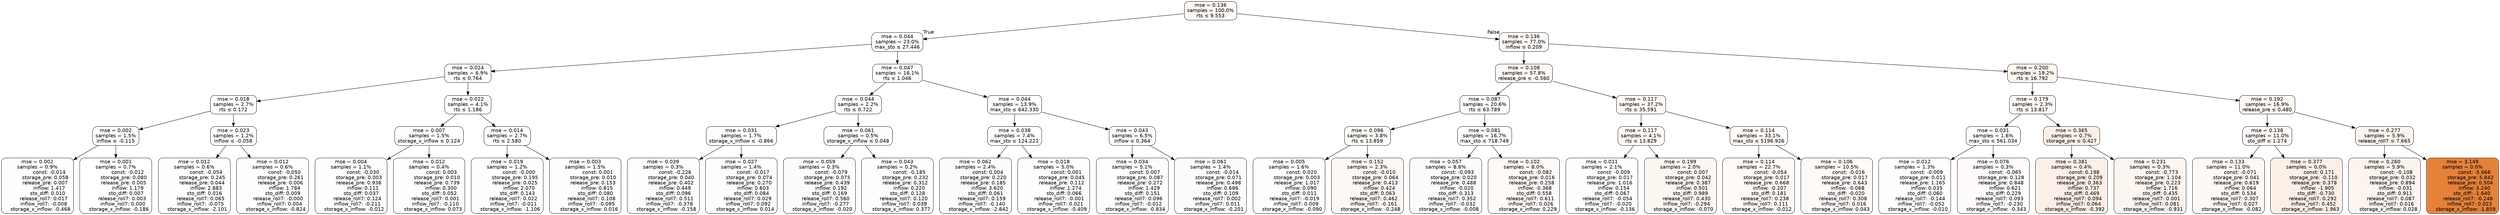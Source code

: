 digraph tree {
bgcolor="transparent"
node [shape=rectangle, style="filled, rounded", color="black", fontname=helvetica] ;
edge [fontname=helvetica] ;
	"0" [label="mse = 0.136
samples = 100.0%
rts &le; 9.553", fillcolor="#fdf9f6"]
	"1" [label="mse = 0.044
samples = 23.0%
max_sto &le; 27.446", fillcolor="#fefdfc"]
	"2" [label="mse = 0.024
samples = 6.9%
rts &le; 0.764", fillcolor="#fefefd"]
	"3" [label="mse = 0.018
samples = 2.7%
rts &le; 0.172", fillcolor="#fefefd"]
	"4" [label="mse = 0.002
samples = 1.5%
inflow &le; -0.115", fillcolor="#fefefe"]
	"5" [label="mse = 0.002
samples = 0.9%
               const: -0.014
          storage_pre: 0.058
          release_pre: 0.007
               inflow: 1.417
             sto_diff: 0.010
        release_roll7: 0.017
        inflow_roll7: -0.008
    storage_x_inflow: -0.468", fillcolor="#fefefe"]
	"6" [label="mse = 0.001
samples = 0.7%
               const: -0.012
          storage_pre: 0.080
          release_pre: 0.005
               inflow: 1.179
             sto_diff: 0.007
        release_roll7: 0.003
         inflow_roll7: 0.000
    storage_x_inflow: -0.186", fillcolor="#ffffff"]
	"7" [label="mse = 0.023
samples = 1.2%
inflow &le; -0.058", fillcolor="#fefefd"]
	"8" [label="mse = 0.012
samples = 0.6%
               const: -0.054
          storage_pre: 0.245
          release_pre: 0.044
               inflow: 2.883
             sto_diff: 0.016
        release_roll7: 0.065
        inflow_roll7: -0.075
    storage_x_inflow: -2.101", fillcolor="#fefefe"]
	"9" [label="mse = 0.012
samples = 0.6%
               const: -0.050
          storage_pre: 0.261
          release_pre: 0.006
               inflow: 1.784
             sto_diff: 0.009
       release_roll7: -0.000
         inflow_roll7: 0.004
    storage_x_inflow: -0.824", fillcolor="#fefefe"]
	"10" [label="mse = 0.022
samples = 4.1%
rts &le; 1.186", fillcolor="#fefefd"]
	"11" [label="mse = 0.007
samples = 1.5%
storage_x_inflow &le; 0.124", fillcolor="#fefefe"]
	"12" [label="mse = 0.004
samples = 1.1%
               const: -0.030
          storage_pre: 0.003
          release_pre: 0.936
               inflow: 0.111
             sto_diff: 0.037
        release_roll7: 0.124
        inflow_roll7: -0.211
    storage_x_inflow: -0.012", fillcolor="#fefefe"]
	"13" [label="mse = 0.012
samples = 0.4%
                const: 0.003
          storage_pre: 0.010
          release_pre: 0.739
               inflow: 0.300
             sto_diff: 0.052
        release_roll7: 0.001
        inflow_roll7: -0.110
     storage_x_inflow: 0.073", fillcolor="#fefefe"]
	"14" [label="mse = 0.014
samples = 2.7%
rts &le; 2.580", fillcolor="#fefefe"]
	"15" [label="mse = 0.019
samples = 1.2%
               const: -0.000
          storage_pre: 0.195
          release_pre: 0.025
               inflow: 2.070
             sto_diff: 0.143
        release_roll7: 0.022
        inflow_roll7: -0.011
    storage_x_inflow: -1.106", fillcolor="#fefefd"]
	"16" [label="mse = 0.003
samples = 1.5%
                const: 0.001
          storage_pre: 0.010
          release_pre: 0.153
               inflow: 0.815
             sto_diff: 0.080
        release_roll7: 0.108
        inflow_roll7: -0.095
     storage_x_inflow: 0.016", fillcolor="#fefefe"]
	"17" [label="mse = 0.047
samples = 16.1%
rts &le; 1.046", fillcolor="#fefdfc"]
	"18" [label="mse = 0.044
samples = 2.2%
rts &le; 0.722", fillcolor="#fefdfc"]
	"19" [label="mse = 0.031
samples = 1.7%
storage_x_inflow &le; -0.866", fillcolor="#fefdfd"]
	"20" [label="mse = 0.039
samples = 0.3%
               const: -0.226
          storage_pre: 0.040
          release_pre: 0.402
               inflow: 0.449
             sto_diff: 0.096
        release_roll7: 0.511
        inflow_roll7: -0.378
    storage_x_inflow: -0.158", fillcolor="#fefdfc"]
	"21" [label="mse = 0.027
samples = 1.4%
               const: -0.017
          storage_pre: 0.074
          release_pre: 0.270
               inflow: 0.603
             sto_diff: 0.084
        release_roll7: 0.029
         inflow_roll7: 0.092
     storage_x_inflow: 0.014", fillcolor="#fefdfd"]
	"22" [label="mse = 0.061
samples = 0.5%
storage_x_inflow &le; 0.048", fillcolor="#fefcfb"]
	"23" [label="mse = 0.059
samples = 0.3%
               const: -0.079
          storage_pre: 0.075
          release_pre: 0.439
               inflow: 0.192
             sto_diff: 0.169
        release_roll7: 0.560
        inflow_roll7: -0.277
    storage_x_inflow: -0.020", fillcolor="#fefcfb"]
	"24" [label="mse = 0.043
samples = 0.2%
               const: -0.185
          storage_pre: 0.232
          release_pre: 0.312
               inflow: 0.220
             sto_diff: 0.128
        release_roll7: 0.120
         inflow_roll7: 0.039
     storage_x_inflow: 0.377", fillcolor="#fefdfc"]
	"25" [label="mse = 0.044
samples = 13.9%
max_sto &le; 642.330", fillcolor="#fefdfc"]
	"26" [label="mse = 0.038
samples = 7.4%
max_sto &le; 124.221", fillcolor="#fefdfc"]
	"27" [label="mse = 0.062
samples = 2.4%
                const: 0.004
          storage_pre: 0.220
          release_pre: 0.185
               inflow: 3.620
             sto_diff: 0.061
        release_roll7: 0.159
        inflow_roll7: -0.140
    storage_x_inflow: -2.842", fillcolor="#fefcfb"]
	"28" [label="mse = 0.018
samples = 5.0%
                const: 0.001
          storage_pre: 0.045
          release_pre: 0.112
               inflow: 1.274
             sto_diff: 0.066
       release_roll7: -0.001
         inflow_roll7: 0.021
    storage_x_inflow: -0.409", fillcolor="#fefefd"]
	"29" [label="mse = 0.043
samples = 6.5%
inflow &le; 0.364", fillcolor="#fefdfc"]
	"30" [label="mse = 0.034
samples = 5.1%
                const: 0.007
          storage_pre: 0.087
          release_pre: 0.272
               inflow: 1.429
             sto_diff: 0.151
        release_roll7: 0.096
        inflow_roll7: -0.012
    storage_x_inflow: -0.834", fillcolor="#fefdfc"]
	"31" [label="mse = 0.061
samples = 1.4%
               const: -0.014
          storage_pre: 0.071
          release_pre: 0.498
               inflow: 0.686
             sto_diff: 0.109
        release_roll7: 0.002
         inflow_roll7: 0.011
    storage_x_inflow: -0.201", fillcolor="#fefcfb"]
	"32" [label="mse = 0.136
samples = 77.0%
inflow &le; 0.209", fillcolor="#fdf9f6"]
	"33" [label="mse = 0.108
samples = 57.8%
release_pre &le; -0.560", fillcolor="#fefaf8"]
	"34" [label="mse = 0.087
samples = 20.6%
rts &le; 63.789", fillcolor="#fefbf9"]
	"35" [label="mse = 0.096
samples = 3.8%
rts &le; 13.859", fillcolor="#fefbf8"]
	"36" [label="mse = 0.005
samples = 1.6%
                const: 0.020
          storage_pre: 0.003
          release_pre: 1.017
               inflow: 0.090
             sto_diff: 0.011
       release_roll7: -0.019
         inflow_roll7: 0.009
    storage_x_inflow: -0.090", fillcolor="#fefefe"]
	"37" [label="mse = 0.152
samples = 2.3%
               const: -0.010
          storage_pre: 0.064
          release_pre: 0.413
               inflow: 0.424
             sto_diff: 0.063
        release_roll7: 0.462
        inflow_roll7: -0.161
    storage_x_inflow: -0.248", fillcolor="#fdf8f5"]
	"38" [label="mse = 0.081
samples = 16.7%
max_sto &le; 718.749", fillcolor="#fefbf9"]
	"39" [label="mse = 0.057
samples = 8.8%
               const: -0.093
          storage_pre: 0.020
          release_pre: 0.488
              inflow: -0.020
             sto_diff: 0.313
        release_roll7: 0.352
        inflow_roll7: -0.032
    storage_x_inflow: -0.008", fillcolor="#fefcfb"]
	"40" [label="mse = 0.102
samples = 8.0%
               const: -0.082
          storage_pre: 0.016
          release_pre: 0.258
              inflow: -0.368
             sto_diff: 0.558
        release_roll7: 0.611
         inflow_roll7: 0.026
     storage_x_inflow: 0.229", fillcolor="#fefaf8"]
	"41" [label="mse = 0.117
samples = 37.2%
rts &le; 35.591", fillcolor="#fefaf7"]
	"42" [label="mse = 0.117
samples = 4.1%
rts &le; 13.829", fillcolor="#fefaf7"]
	"43" [label="mse = 0.011
samples = 2.1%
               const: -0.009
          storage_pre: 0.017
          release_pre: 1.016
               inflow: 0.154
             sto_diff: 0.067
       release_roll7: -0.054
        inflow_roll7: -0.020
    storage_x_inflow: -0.136", fillcolor="#fefefe"]
	"44" [label="mse = 0.199
samples = 2.0%
                const: 0.007
          storage_pre: 0.042
          release_pre: 0.387
               inflow: 0.501
             sto_diff: 0.989
        release_roll7: 0.430
        inflow_roll7: -0.294
    storage_x_inflow: -0.070", fillcolor="#fdf7f2"]
	"45" [label="mse = 0.114
samples = 33.1%
max_sto &le; 5196.926", fillcolor="#fefaf7"]
	"46" [label="mse = 0.114
samples = 22.7%
               const: -0.054
          storage_pre: 0.017
          release_pre: 0.668
              inflow: -0.207
             sto_diff: 0.181
        release_roll7: 0.238
         inflow_roll7: 0.111
    storage_x_inflow: -0.012", fillcolor="#fefaf7"]
	"47" [label="mse = 0.106
samples = 10.5%
               const: -0.016
          storage_pre: 0.017
          release_pre: 0.643
              inflow: -0.068
            sto_diff: -0.020
        release_roll7: 0.308
         inflow_roll7: 0.016
     storage_x_inflow: 0.043", fillcolor="#fefaf8"]
	"48" [label="mse = 0.200
samples = 19.2%
rts &le; 16.792", fillcolor="#fdf7f2"]
	"49" [label="mse = 0.179
samples = 2.3%
rts &le; 13.817", fillcolor="#fdf7f3"]
	"50" [label="mse = 0.031
samples = 1.6%
max_sto &le; 561.034", fillcolor="#fefdfd"]
	"51" [label="mse = 0.012
samples = 1.3%
               const: -0.009
          storage_pre: 0.011
          release_pre: 1.165
               inflow: 0.035
             sto_diff: 0.060
       release_roll7: -0.144
        inflow_roll7: -0.052
    storage_x_inflow: -0.010", fillcolor="#fefefe"]
	"52" [label="mse = 0.076
samples = 0.3%
               const: -0.065
          storage_pre: 0.128
          release_pre: 0.848
               inflow: 0.621
             sto_diff: 0.229
        release_roll7: 0.093
        inflow_roll7: -0.230
    storage_x_inflow: -0.343", fillcolor="#fefbfa"]
	"53" [label="mse = 0.365
samples = 0.7%
storage_pre &le; 0.427", fillcolor="#fbf0e8"]
	"54" [label="mse = 0.381
samples = 0.4%
                const: 0.198
          storage_pre: 0.209
          release_pre: 0.363
               inflow: 0.737
             sto_diff: 0.469
        release_roll7: 0.094
         inflow_roll7: 0.064
    storage_x_inflow: -0.392", fillcolor="#fbefe7"]
	"55" [label="mse = 0.231
samples = 0.3%
               const: -0.773
          storage_pre: 1.104
          release_pre: 0.223
               inflow: 1.716
             sto_diff: 0.435
        release_roll7: 0.001
         inflow_roll7: 0.081
    storage_x_inflow: -0.931", fillcolor="#fdf5f0"]
	"56" [label="mse = 0.192
samples = 16.9%
release_pre &le; 0.480", fillcolor="#fdf7f2"]
	"57" [label="mse = 0.138
samples = 11.0%
sto_diff &le; 1.274", fillcolor="#fdf9f6"]
	"58" [label="mse = 0.133
samples = 11.0%
               const: -0.071
          storage_pre: 0.041
          release_pre: 0.619
               inflow: 0.064
             sto_diff: 0.534
        release_roll7: 0.307
         inflow_roll7: 0.027
    storage_x_inflow: -0.082", fillcolor="#fdf9f6"]
	"59" [label="mse = 0.377
samples = 0.0%
                const: 0.171
         storage_pre: -0.110
          release_pre: 0.378
              inflow: -1.905
            sto_diff: -0.730
        release_roll7: 0.292
         inflow_roll7: 0.452
     storage_x_inflow: 1.963", fillcolor="#fbefe7"]
	"60" [label="mse = 0.277
samples = 5.9%
release_roll7 &le; 7.665", fillcolor="#fcf3ed"]
	"61" [label="mse = 0.260
samples = 5.9%
               const: -0.108
          storage_pre: 0.032
          release_pre: 0.894
              inflow: -0.031
             sto_diff: 0.911
        release_roll7: 0.087
         inflow_roll7: 0.016
     storage_x_inflow: 0.028", fillcolor="#fcf4ee"]
	"62" [label="mse = 3.149
samples = 0.0%
               const: -5.666
          storage_pre: 5.842
          release_pre: 0.504
               inflow: 3.240
            sto_diff: -1.640
       release_roll7: -0.246
         inflow_roll7: 0.023
    storage_x_inflow: -1.859", fillcolor="#e58139"]

	"0" -> "1" [labeldistance=2.5, labelangle=45, headlabel="True"]
	"1" -> "2"
	"2" -> "3"
	"3" -> "4"
	"4" -> "5"
	"4" -> "6"
	"3" -> "7"
	"7" -> "8"
	"7" -> "9"
	"2" -> "10"
	"10" -> "11"
	"11" -> "12"
	"11" -> "13"
	"10" -> "14"
	"14" -> "15"
	"14" -> "16"
	"1" -> "17"
	"17" -> "18"
	"18" -> "19"
	"19" -> "20"
	"19" -> "21"
	"18" -> "22"
	"22" -> "23"
	"22" -> "24"
	"17" -> "25"
	"25" -> "26"
	"26" -> "27"
	"26" -> "28"
	"25" -> "29"
	"29" -> "30"
	"29" -> "31"
	"0" -> "32" [labeldistance=2.5, labelangle=-45, headlabel="False"]
	"32" -> "33"
	"33" -> "34"
	"34" -> "35"
	"35" -> "36"
	"35" -> "37"
	"34" -> "38"
	"38" -> "39"
	"38" -> "40"
	"33" -> "41"
	"41" -> "42"
	"42" -> "43"
	"42" -> "44"
	"41" -> "45"
	"45" -> "46"
	"45" -> "47"
	"32" -> "48"
	"48" -> "49"
	"49" -> "50"
	"50" -> "51"
	"50" -> "52"
	"49" -> "53"
	"53" -> "54"
	"53" -> "55"
	"48" -> "56"
	"56" -> "57"
	"57" -> "58"
	"57" -> "59"
	"56" -> "60"
	"60" -> "61"
	"60" -> "62"
}